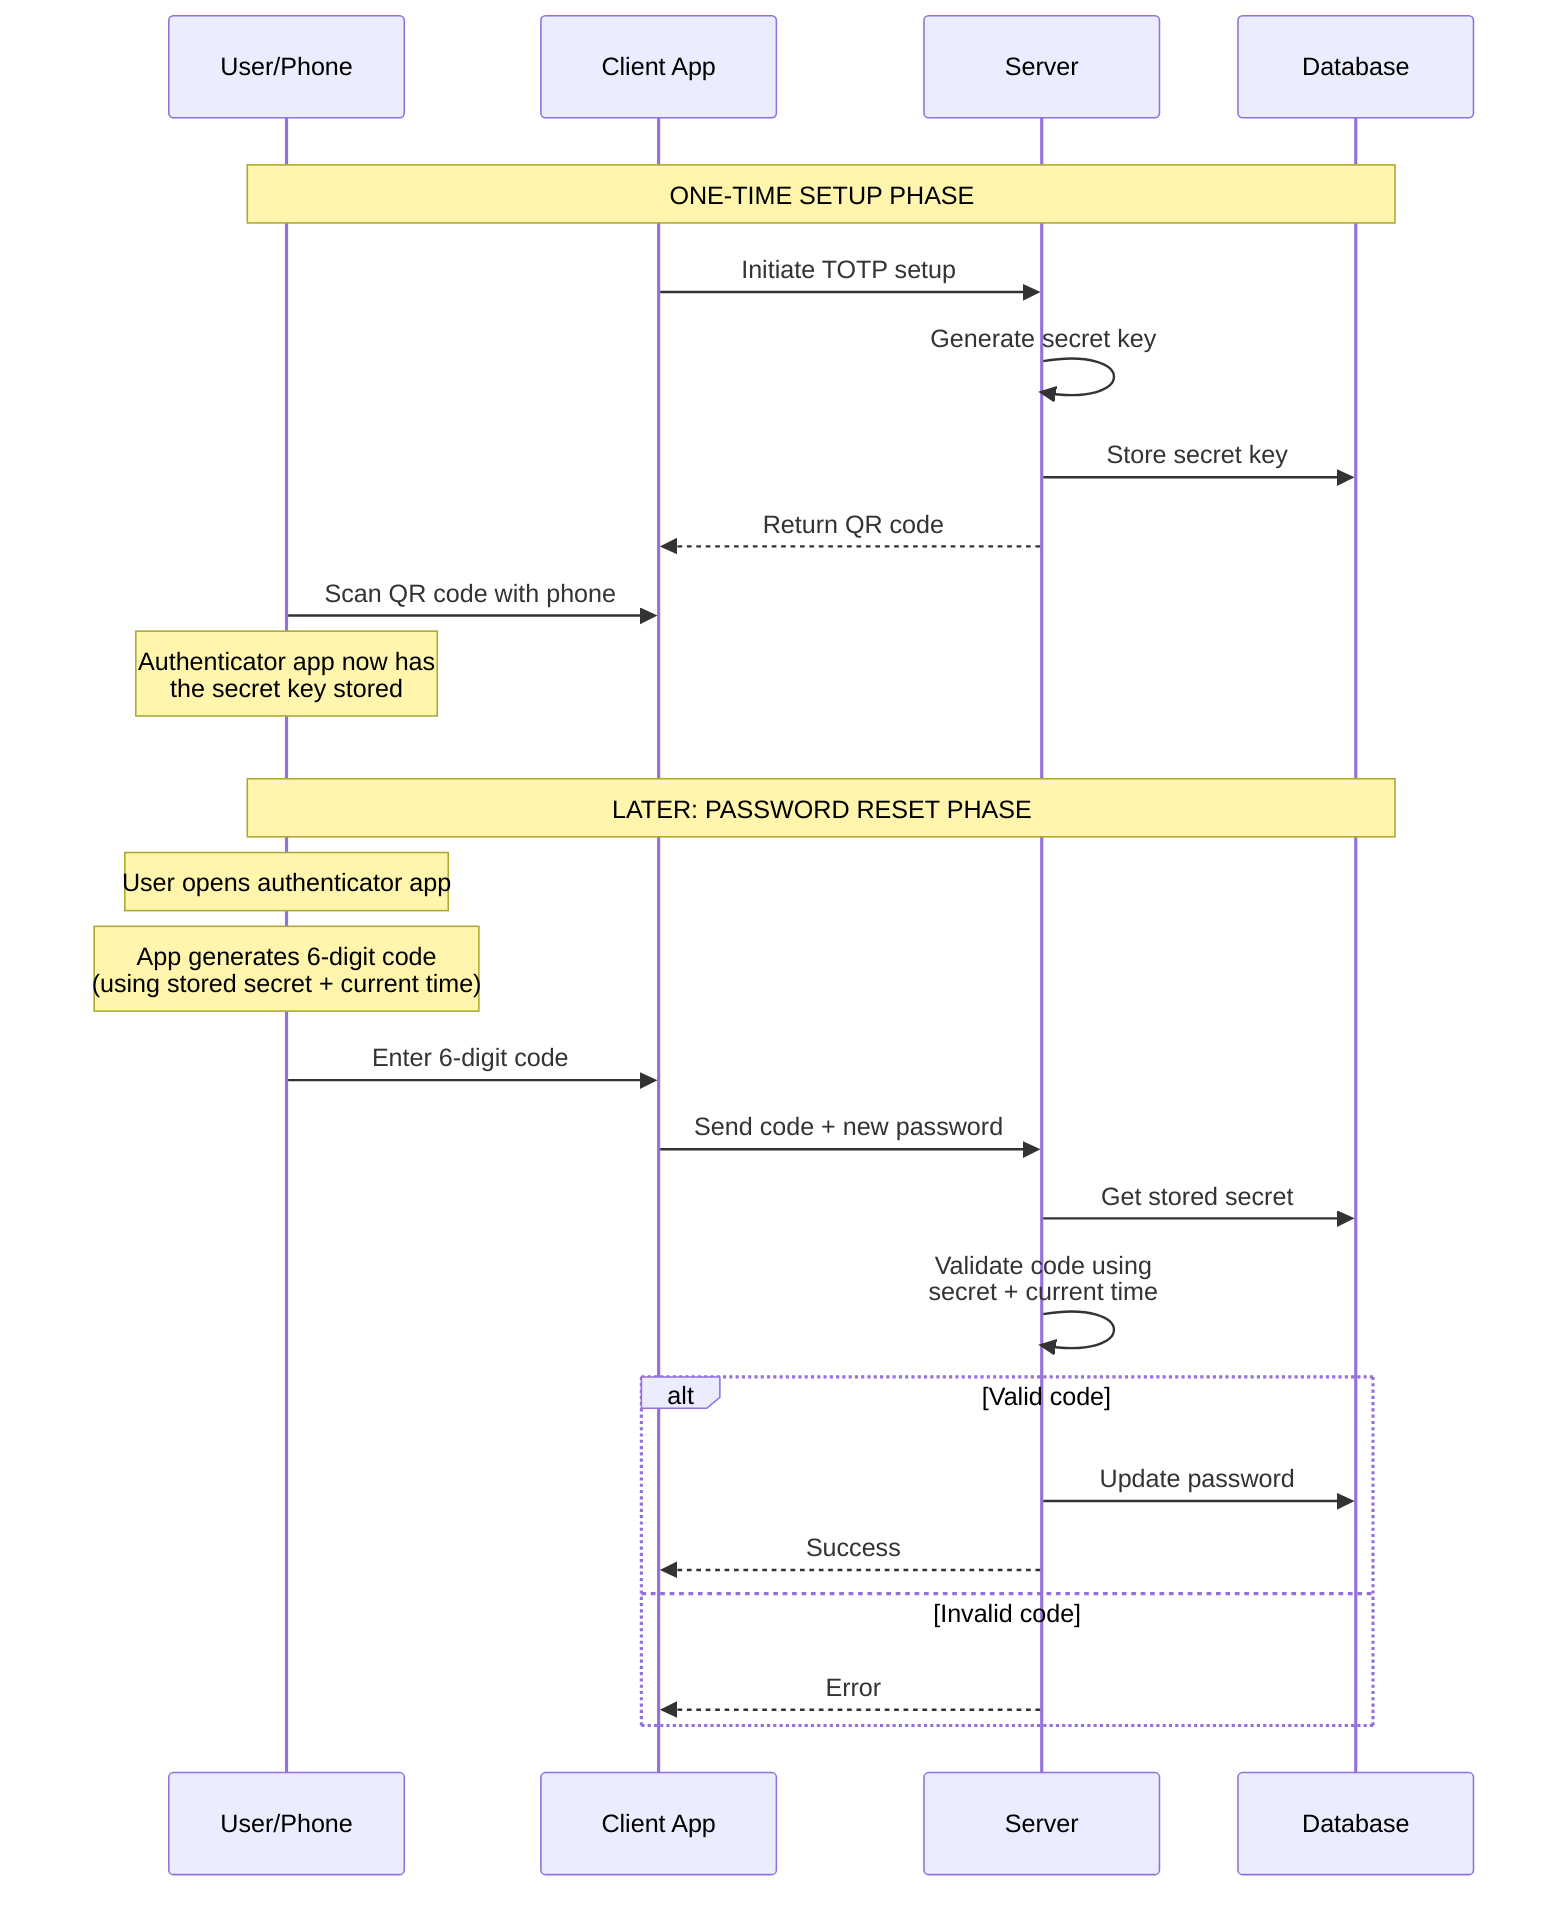 sequenceDiagram
    participant U as User/Phone
    participant C as Client App
    participant S as Server
    participant DB as Database

    rect rgb(0,0,0,0)
        Note over U,DB: ONE-TIME SETUP PHASE
        C->>S: Initiate TOTP setup
        S->>S: Generate secret key
        S->>DB: Store secret key
        S-->>C: Return QR code
        U->>C: Scan QR code with phone
        Note over U: Authenticator app now has<br/>the secret key stored
    end

    rect rgb(0, 0, 0, 0)
        Note over U,DB: LATER: PASSWORD RESET PHASE
        Note over U: User opens authenticator app
        Note over U: App generates 6-digit code<br/>(using stored secret + current time)
        U->>C: Enter 6-digit code
        C->>S: Send code + new password
        S->>DB: Get stored secret
        S->>S: Validate code using<br/>secret + current time
        alt Valid code
            S->>DB: Update password
            S-->>C: Success
        else Invalid code
            S-->>C: Error
        end
    end